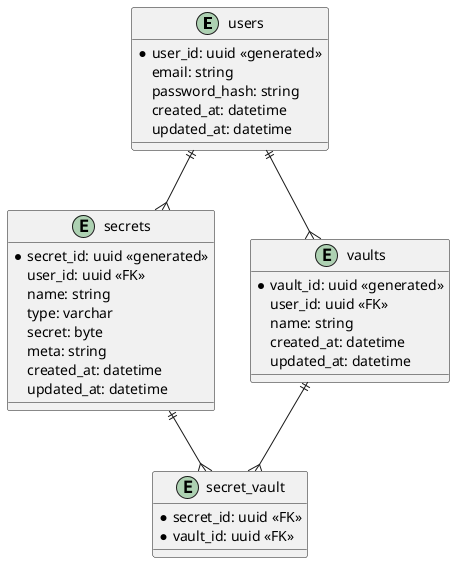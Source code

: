 @startuml edr

entity users {
  * user_id: uuid <<generated>>
  email: string
  password_hash: string
  created_at: datetime
  updated_at: datetime
}

entity secrets {
  * secret_id: uuid <<generated>>
  user_id: uuid <<FK>>
  name: string
  type: varchar
  secret: byte
  meta: string
  created_at: datetime
  updated_at: datetime
}

entity vaults {
  * vault_id: uuid <<generated>>
  user_id: uuid <<FK>>
  name: string
  created_at: datetime
  updated_at: datetime
}

entity secret_vault {
  * secret_id: uuid <<FK>>
  * vault_id: uuid <<FK>>
}

users ||--{ secrets
users ||--{ vaults
secrets ||--{ secret_vault
vaults ||--{ secret_vault

@enduml
